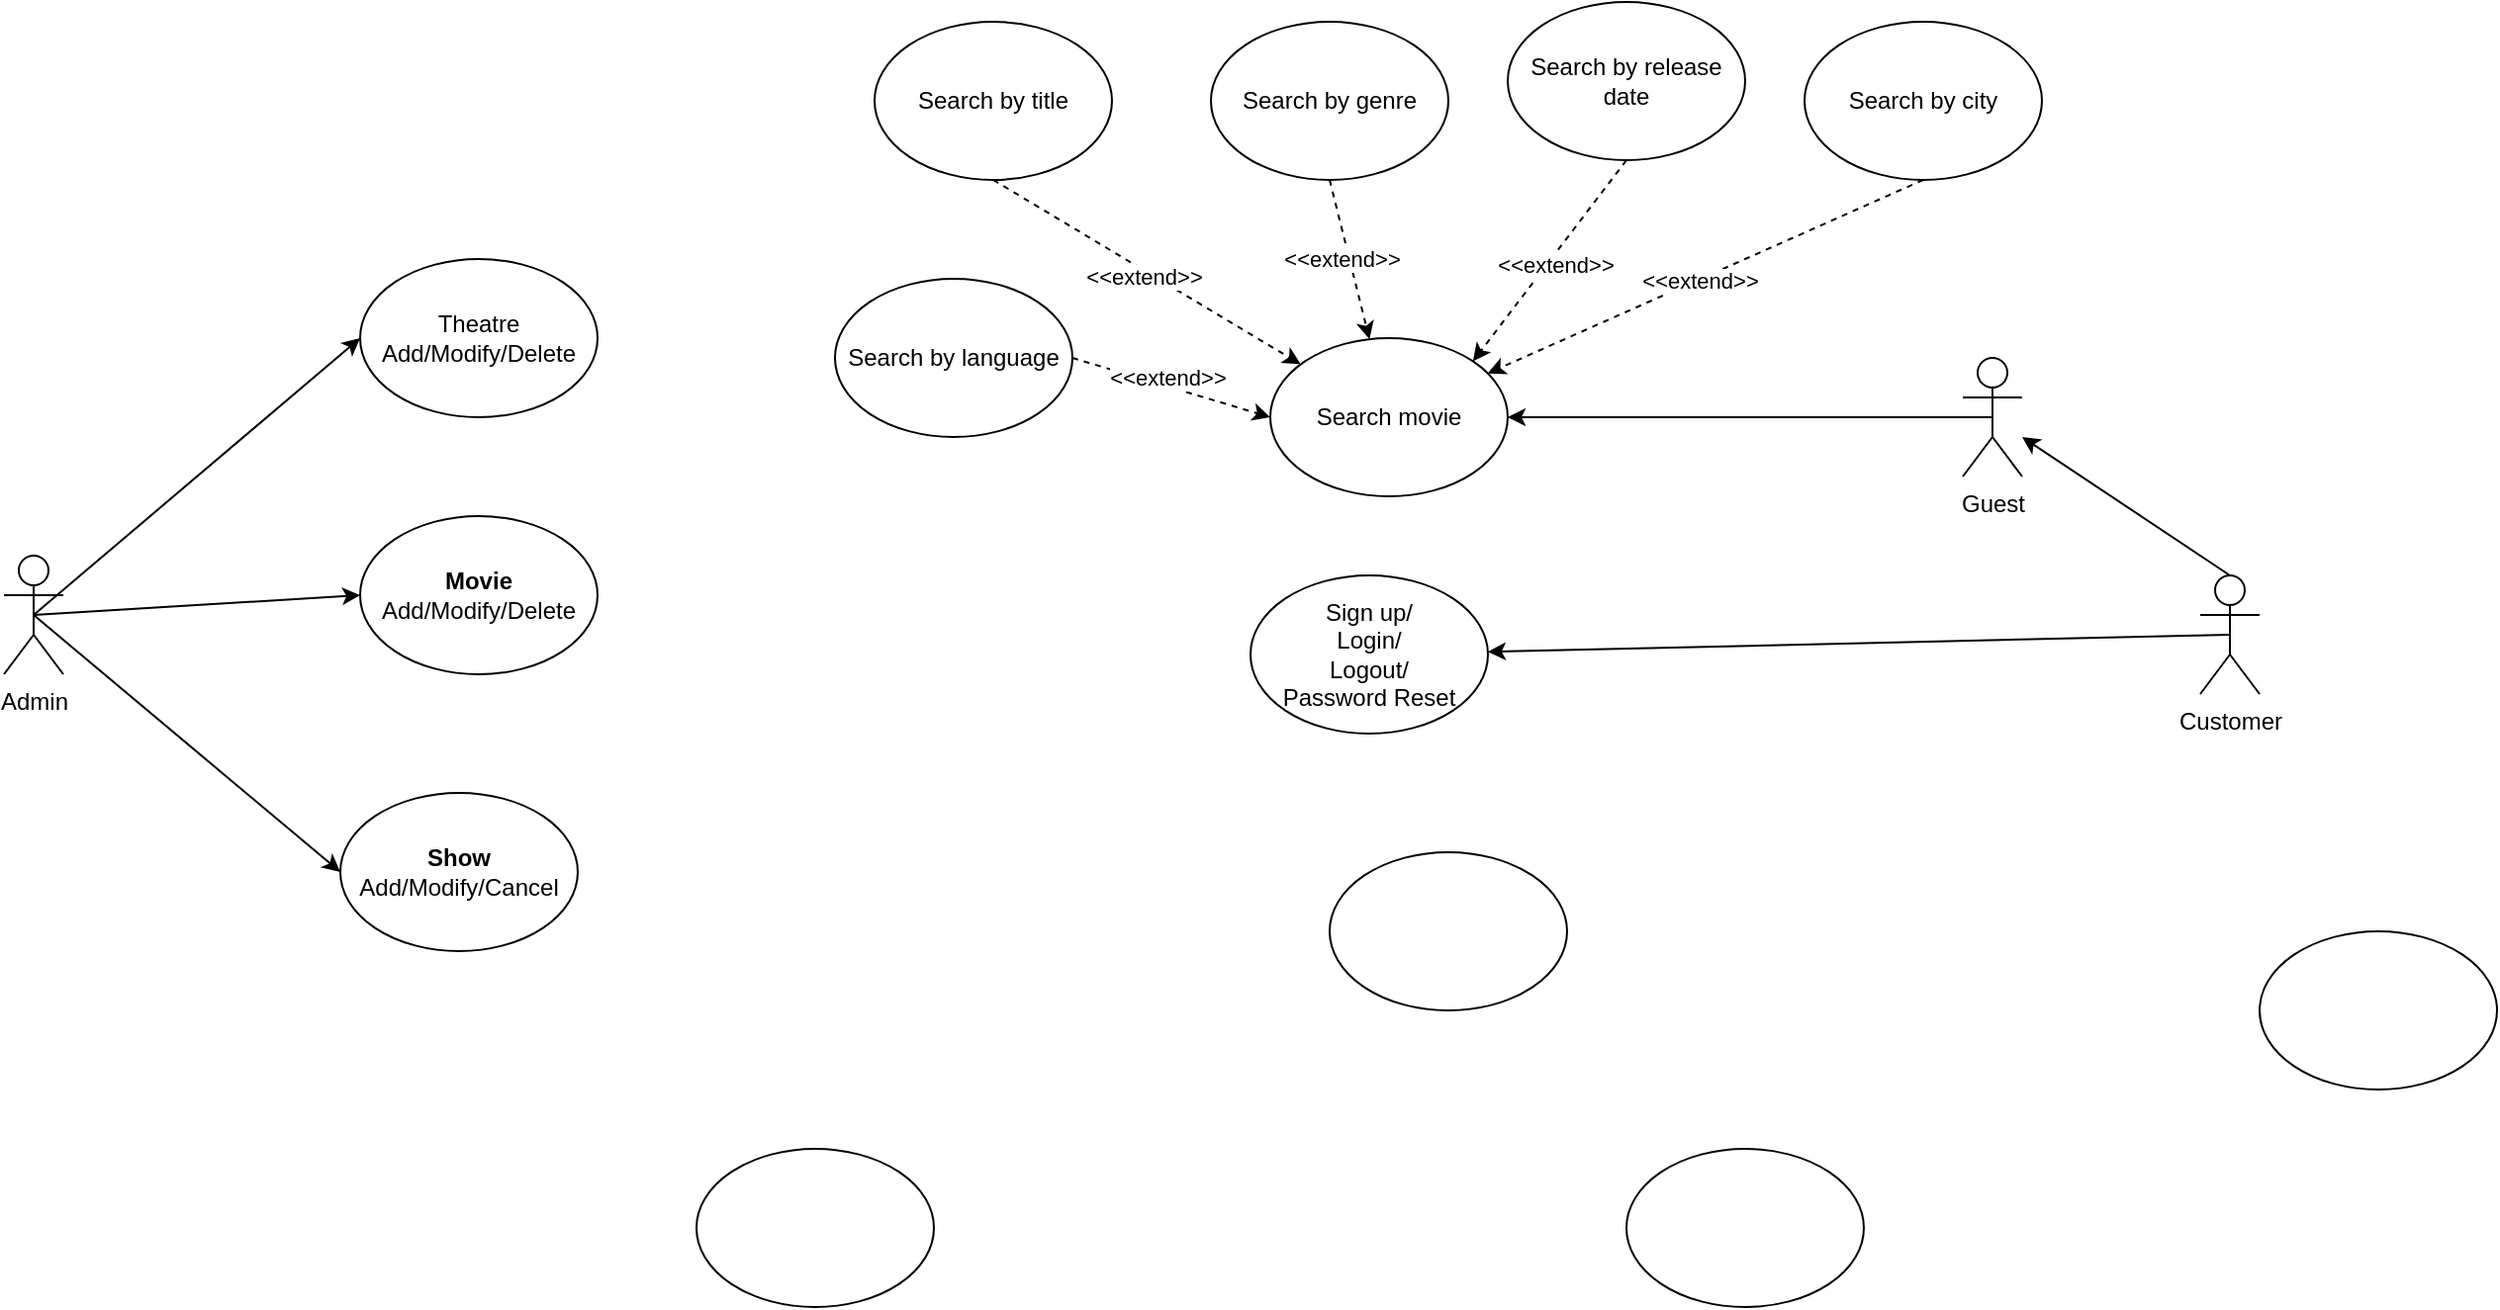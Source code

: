 <mxfile version="24.7.6">
  <diagram name="Page-1" id="iYOVQTg5ozlv4x58kKD0">
    <mxGraphModel dx="1914" dy="4155" grid="1" gridSize="10" guides="1" tooltips="1" connect="1" arrows="1" fold="1" page="0" pageScale="1" pageWidth="850" pageHeight="1100" math="0" shadow="0">
      <root>
        <mxCell id="0" />
        <mxCell id="1" parent="0" />
        <mxCell id="PGpmKNZ1F50kphzpaIY3-8" style="rounded=0;orthogonalLoop=1;jettySize=auto;html=1;exitX=0.5;exitY=0.5;exitDx=0;exitDy=0;exitPerimeter=0;entryX=0;entryY=0.5;entryDx=0;entryDy=0;" edge="1" parent="1" source="PGpmKNZ1F50kphzpaIY3-1" target="PGpmKNZ1F50kphzpaIY3-2">
          <mxGeometry relative="1" as="geometry" />
        </mxCell>
        <mxCell id="PGpmKNZ1F50kphzpaIY3-10" style="rounded=0;orthogonalLoop=1;jettySize=auto;html=1;exitX=0.5;exitY=0.5;exitDx=0;exitDy=0;exitPerimeter=0;entryX=0;entryY=0.5;entryDx=0;entryDy=0;" edge="1" parent="1" source="PGpmKNZ1F50kphzpaIY3-1" target="PGpmKNZ1F50kphzpaIY3-4">
          <mxGeometry relative="1" as="geometry" />
        </mxCell>
        <mxCell id="PGpmKNZ1F50kphzpaIY3-17" style="rounded=0;orthogonalLoop=1;jettySize=auto;html=1;exitX=0.5;exitY=0.5;exitDx=0;exitDy=0;exitPerimeter=0;entryX=0;entryY=0.5;entryDx=0;entryDy=0;" edge="1" parent="1" source="PGpmKNZ1F50kphzpaIY3-1" target="PGpmKNZ1F50kphzpaIY3-16">
          <mxGeometry relative="1" as="geometry" />
        </mxCell>
        <mxCell id="PGpmKNZ1F50kphzpaIY3-1" value="Admin" style="shape=umlActor;verticalLabelPosition=bottom;verticalAlign=top;html=1;outlineConnect=0;" vertex="1" parent="1">
          <mxGeometry x="-790" y="-3050" width="30" height="60" as="geometry" />
        </mxCell>
        <mxCell id="PGpmKNZ1F50kphzpaIY3-2" value="&lt;b&gt;Movie&lt;/b&gt;&lt;div&gt;Add/Modify/Delete&lt;/div&gt;" style="ellipse;whiteSpace=wrap;html=1;" vertex="1" parent="1">
          <mxGeometry x="-610" y="-3070" width="120" height="80" as="geometry" />
        </mxCell>
        <mxCell id="PGpmKNZ1F50kphzpaIY3-4" value="&lt;b&gt;Show&lt;/b&gt;&lt;div&gt;Add/Modify/Cancel&lt;/div&gt;" style="ellipse;whiteSpace=wrap;html=1;" vertex="1" parent="1">
          <mxGeometry x="-620" y="-2930" width="120" height="80" as="geometry" />
        </mxCell>
        <mxCell id="PGpmKNZ1F50kphzpaIY3-15" style="rounded=0;orthogonalLoop=1;jettySize=auto;html=1;exitX=0.5;exitY=0.5;exitDx=0;exitDy=0;exitPerimeter=0;entryX=1;entryY=0.5;entryDx=0;entryDy=0;" edge="1" parent="1" source="PGpmKNZ1F50kphzpaIY3-13" target="PGpmKNZ1F50kphzpaIY3-14">
          <mxGeometry relative="1" as="geometry" />
        </mxCell>
        <mxCell id="PGpmKNZ1F50kphzpaIY3-13" value="Guest" style="shape=umlActor;verticalLabelPosition=bottom;verticalAlign=top;html=1;outlineConnect=0;" vertex="1" parent="1">
          <mxGeometry x="200" y="-3150" width="30" height="60" as="geometry" />
        </mxCell>
        <mxCell id="PGpmKNZ1F50kphzpaIY3-14" value="Search movie" style="ellipse;whiteSpace=wrap;html=1;" vertex="1" parent="1">
          <mxGeometry x="-150" y="-3160" width="120" height="80" as="geometry" />
        </mxCell>
        <mxCell id="PGpmKNZ1F50kphzpaIY3-16" value="Theatre&lt;div&gt;Add/Modify/Delete&lt;/div&gt;" style="ellipse;whiteSpace=wrap;html=1;" vertex="1" parent="1">
          <mxGeometry x="-610" y="-3200" width="120" height="80" as="geometry" />
        </mxCell>
        <mxCell id="PGpmKNZ1F50kphzpaIY3-31" style="rounded=0;orthogonalLoop=1;jettySize=auto;html=1;exitX=0.5;exitY=1;exitDx=0;exitDy=0;dashed=1;" edge="1" parent="1" source="PGpmKNZ1F50kphzpaIY3-18" target="PGpmKNZ1F50kphzpaIY3-14">
          <mxGeometry relative="1" as="geometry" />
        </mxCell>
        <mxCell id="PGpmKNZ1F50kphzpaIY3-32" value="&amp;lt;&amp;lt;extend&amp;gt;&amp;gt;" style="edgeLabel;html=1;align=center;verticalAlign=middle;resizable=0;points=[];" vertex="1" connectable="0" parent="PGpmKNZ1F50kphzpaIY3-31">
          <mxGeometry x="-0.003" y="-3" relative="1" as="geometry">
            <mxPoint as="offset" />
          </mxGeometry>
        </mxCell>
        <mxCell id="PGpmKNZ1F50kphzpaIY3-18" value="Search by title" style="ellipse;whiteSpace=wrap;html=1;" vertex="1" parent="1">
          <mxGeometry x="-350" y="-3320" width="120" height="80" as="geometry" />
        </mxCell>
        <mxCell id="PGpmKNZ1F50kphzpaIY3-33" style="rounded=0;orthogonalLoop=1;jettySize=auto;html=1;exitX=0.5;exitY=1;exitDx=0;exitDy=0;dashed=1;" edge="1" parent="1" source="PGpmKNZ1F50kphzpaIY3-19" target="PGpmKNZ1F50kphzpaIY3-14">
          <mxGeometry relative="1" as="geometry" />
        </mxCell>
        <mxCell id="PGpmKNZ1F50kphzpaIY3-34" value="&amp;lt;&amp;lt;extend&amp;gt;&amp;gt;" style="edgeLabel;html=1;align=center;verticalAlign=middle;resizable=0;points=[];" vertex="1" connectable="0" parent="PGpmKNZ1F50kphzpaIY3-33">
          <mxGeometry x="-0.048" y="-4" relative="1" as="geometry">
            <mxPoint as="offset" />
          </mxGeometry>
        </mxCell>
        <mxCell id="PGpmKNZ1F50kphzpaIY3-19" value="Search by genre" style="ellipse;whiteSpace=wrap;html=1;" vertex="1" parent="1">
          <mxGeometry x="-180" y="-3320" width="120" height="80" as="geometry" />
        </mxCell>
        <mxCell id="PGpmKNZ1F50kphzpaIY3-35" style="rounded=0;orthogonalLoop=1;jettySize=auto;html=1;exitX=0.5;exitY=1;exitDx=0;exitDy=0;entryX=1;entryY=0;entryDx=0;entryDy=0;dashed=1;" edge="1" parent="1" source="PGpmKNZ1F50kphzpaIY3-20" target="PGpmKNZ1F50kphzpaIY3-14">
          <mxGeometry relative="1" as="geometry" />
        </mxCell>
        <mxCell id="PGpmKNZ1F50kphzpaIY3-38" value="&amp;lt;&amp;lt;extend&amp;gt;&amp;gt;" style="edgeLabel;html=1;align=center;verticalAlign=middle;resizable=0;points=[];" vertex="1" connectable="0" parent="PGpmKNZ1F50kphzpaIY3-35">
          <mxGeometry x="-0.001" y="3" relative="1" as="geometry">
            <mxPoint as="offset" />
          </mxGeometry>
        </mxCell>
        <mxCell id="PGpmKNZ1F50kphzpaIY3-20" value="Search by release date" style="ellipse;whiteSpace=wrap;html=1;" vertex="1" parent="1">
          <mxGeometry x="-30" y="-3330" width="120" height="80" as="geometry" />
        </mxCell>
        <mxCell id="PGpmKNZ1F50kphzpaIY3-29" style="rounded=0;orthogonalLoop=1;jettySize=auto;html=1;exitX=1;exitY=0.5;exitDx=0;exitDy=0;entryX=0;entryY=0.5;entryDx=0;entryDy=0;dashed=1;" edge="1" parent="1" source="PGpmKNZ1F50kphzpaIY3-21" target="PGpmKNZ1F50kphzpaIY3-14">
          <mxGeometry relative="1" as="geometry" />
        </mxCell>
        <mxCell id="PGpmKNZ1F50kphzpaIY3-30" value="&amp;lt;&amp;lt;extend&amp;gt;&amp;gt;" style="edgeLabel;html=1;align=center;verticalAlign=middle;resizable=0;points=[];" vertex="1" connectable="0" parent="PGpmKNZ1F50kphzpaIY3-29">
          <mxGeometry x="-0.061" y="4" relative="1" as="geometry">
            <mxPoint as="offset" />
          </mxGeometry>
        </mxCell>
        <mxCell id="PGpmKNZ1F50kphzpaIY3-21" value="Search by language" style="ellipse;whiteSpace=wrap;html=1;" vertex="1" parent="1">
          <mxGeometry x="-370" y="-3190" width="120" height="80" as="geometry" />
        </mxCell>
        <mxCell id="PGpmKNZ1F50kphzpaIY3-22" value="Sign up/&lt;div&gt;Login/&lt;/div&gt;&lt;div&gt;Logout/&lt;/div&gt;&lt;div&gt;Password Reset&lt;/div&gt;" style="ellipse;whiteSpace=wrap;html=1;" vertex="1" parent="1">
          <mxGeometry x="-160" y="-3040" width="120" height="80" as="geometry" />
        </mxCell>
        <mxCell id="PGpmKNZ1F50kphzpaIY3-36" style="rounded=0;orthogonalLoop=1;jettySize=auto;html=1;exitX=0.5;exitY=1;exitDx=0;exitDy=0;dashed=1;" edge="1" parent="1" source="PGpmKNZ1F50kphzpaIY3-23" target="PGpmKNZ1F50kphzpaIY3-14">
          <mxGeometry relative="1" as="geometry" />
        </mxCell>
        <mxCell id="PGpmKNZ1F50kphzpaIY3-37" value="&amp;lt;&amp;lt;extend&amp;gt;&amp;gt;" style="edgeLabel;html=1;align=center;verticalAlign=middle;resizable=0;points=[];" vertex="1" connectable="0" parent="PGpmKNZ1F50kphzpaIY3-36">
          <mxGeometry x="0.03" relative="1" as="geometry">
            <mxPoint as="offset" />
          </mxGeometry>
        </mxCell>
        <mxCell id="PGpmKNZ1F50kphzpaIY3-23" value="Search by city" style="ellipse;whiteSpace=wrap;html=1;" vertex="1" parent="1">
          <mxGeometry x="120" y="-3320" width="120" height="80" as="geometry" />
        </mxCell>
        <mxCell id="PGpmKNZ1F50kphzpaIY3-24" value="" style="ellipse;whiteSpace=wrap;html=1;" vertex="1" parent="1">
          <mxGeometry x="30" y="-2750" width="120" height="80" as="geometry" />
        </mxCell>
        <mxCell id="PGpmKNZ1F50kphzpaIY3-25" value="" style="ellipse;whiteSpace=wrap;html=1;" vertex="1" parent="1">
          <mxGeometry x="-120" y="-2900" width="120" height="80" as="geometry" />
        </mxCell>
        <mxCell id="PGpmKNZ1F50kphzpaIY3-26" value="" style="ellipse;whiteSpace=wrap;html=1;" vertex="1" parent="1">
          <mxGeometry x="-440" y="-2750" width="120" height="80" as="geometry" />
        </mxCell>
        <mxCell id="PGpmKNZ1F50kphzpaIY3-27" value="" style="ellipse;whiteSpace=wrap;html=1;" vertex="1" parent="1">
          <mxGeometry x="350" y="-2860" width="120" height="80" as="geometry" />
        </mxCell>
        <mxCell id="PGpmKNZ1F50kphzpaIY3-43" style="rounded=0;orthogonalLoop=1;jettySize=auto;html=1;exitX=0.5;exitY=0;exitDx=0;exitDy=0;exitPerimeter=0;" edge="1" parent="1" source="PGpmKNZ1F50kphzpaIY3-39" target="PGpmKNZ1F50kphzpaIY3-13">
          <mxGeometry relative="1" as="geometry" />
        </mxCell>
        <mxCell id="PGpmKNZ1F50kphzpaIY3-45" style="rounded=0;orthogonalLoop=1;jettySize=auto;html=1;exitX=0.5;exitY=0.5;exitDx=0;exitDy=0;exitPerimeter=0;" edge="1" parent="1" source="PGpmKNZ1F50kphzpaIY3-39" target="PGpmKNZ1F50kphzpaIY3-22">
          <mxGeometry relative="1" as="geometry" />
        </mxCell>
        <mxCell id="PGpmKNZ1F50kphzpaIY3-39" value="Customer" style="shape=umlActor;verticalLabelPosition=bottom;verticalAlign=top;html=1;outlineConnect=0;" vertex="1" parent="1">
          <mxGeometry x="320" y="-3040" width="30" height="60" as="geometry" />
        </mxCell>
      </root>
    </mxGraphModel>
  </diagram>
</mxfile>
